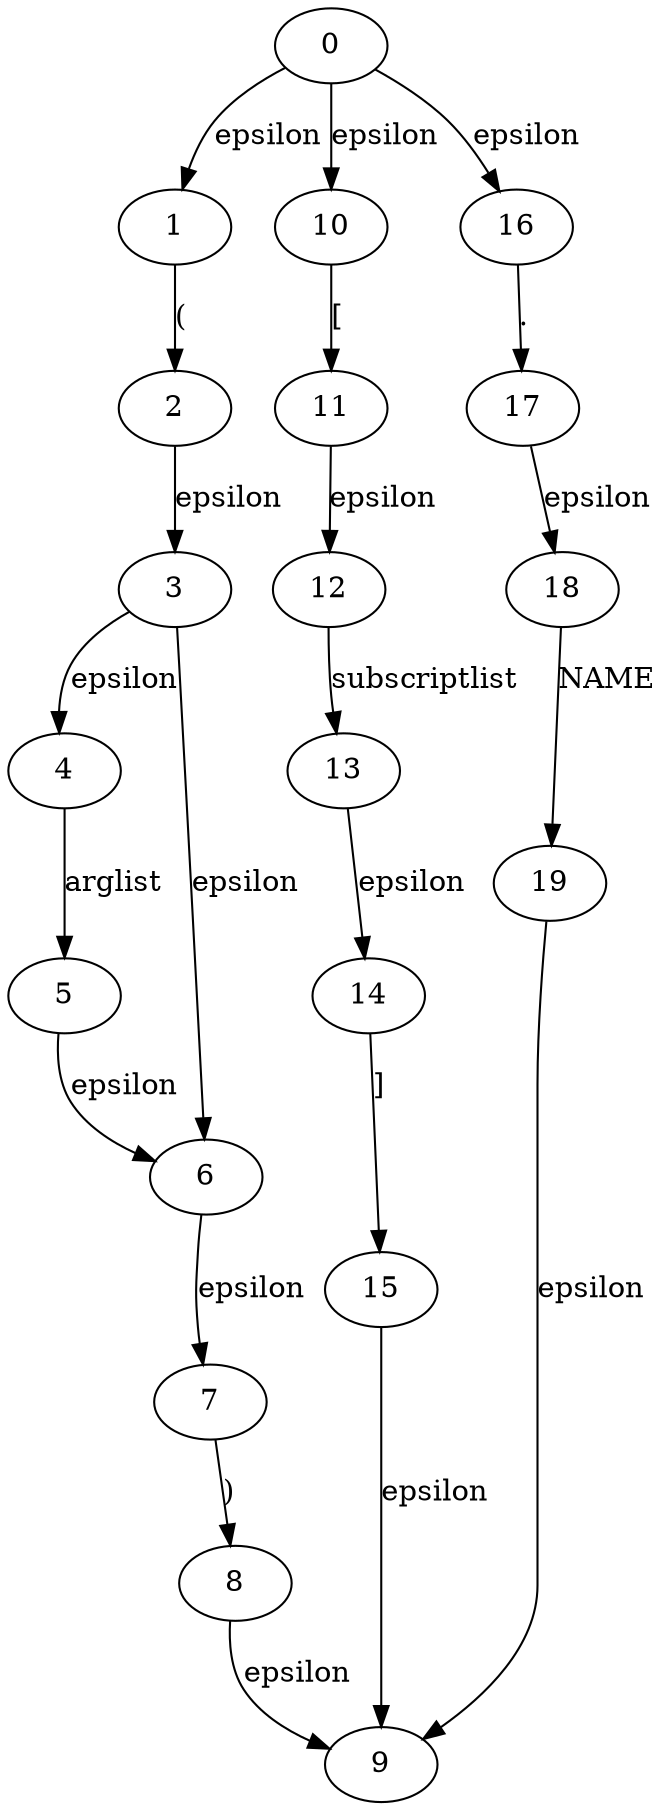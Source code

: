 


digraph trailer {
  0->1[label=epsilon]
  1->2[label="("]
  2->3[label=epsilon]
  3->4[label=epsilon]
  4->5[label=arglist]
  5->6[label=epsilon]
  6->7[label=epsilon]
  7->8[label=")"]
  8->9[label=epsilon]
  3->6[label=epsilon]
  0->10[label=epsilon]
  10->11[label="["]
  11->12[label=epsilon]
  12->13[label=subscriptlist]
  13->14[label=epsilon]
  14->15[label="]"]
  15->9[label=epsilon]
  0->16[label=epsilon]
  16->17[label="."]
  17->18[label=epsilon]
  18->19[label=NAME]
  19->9[label=epsilon]
}
